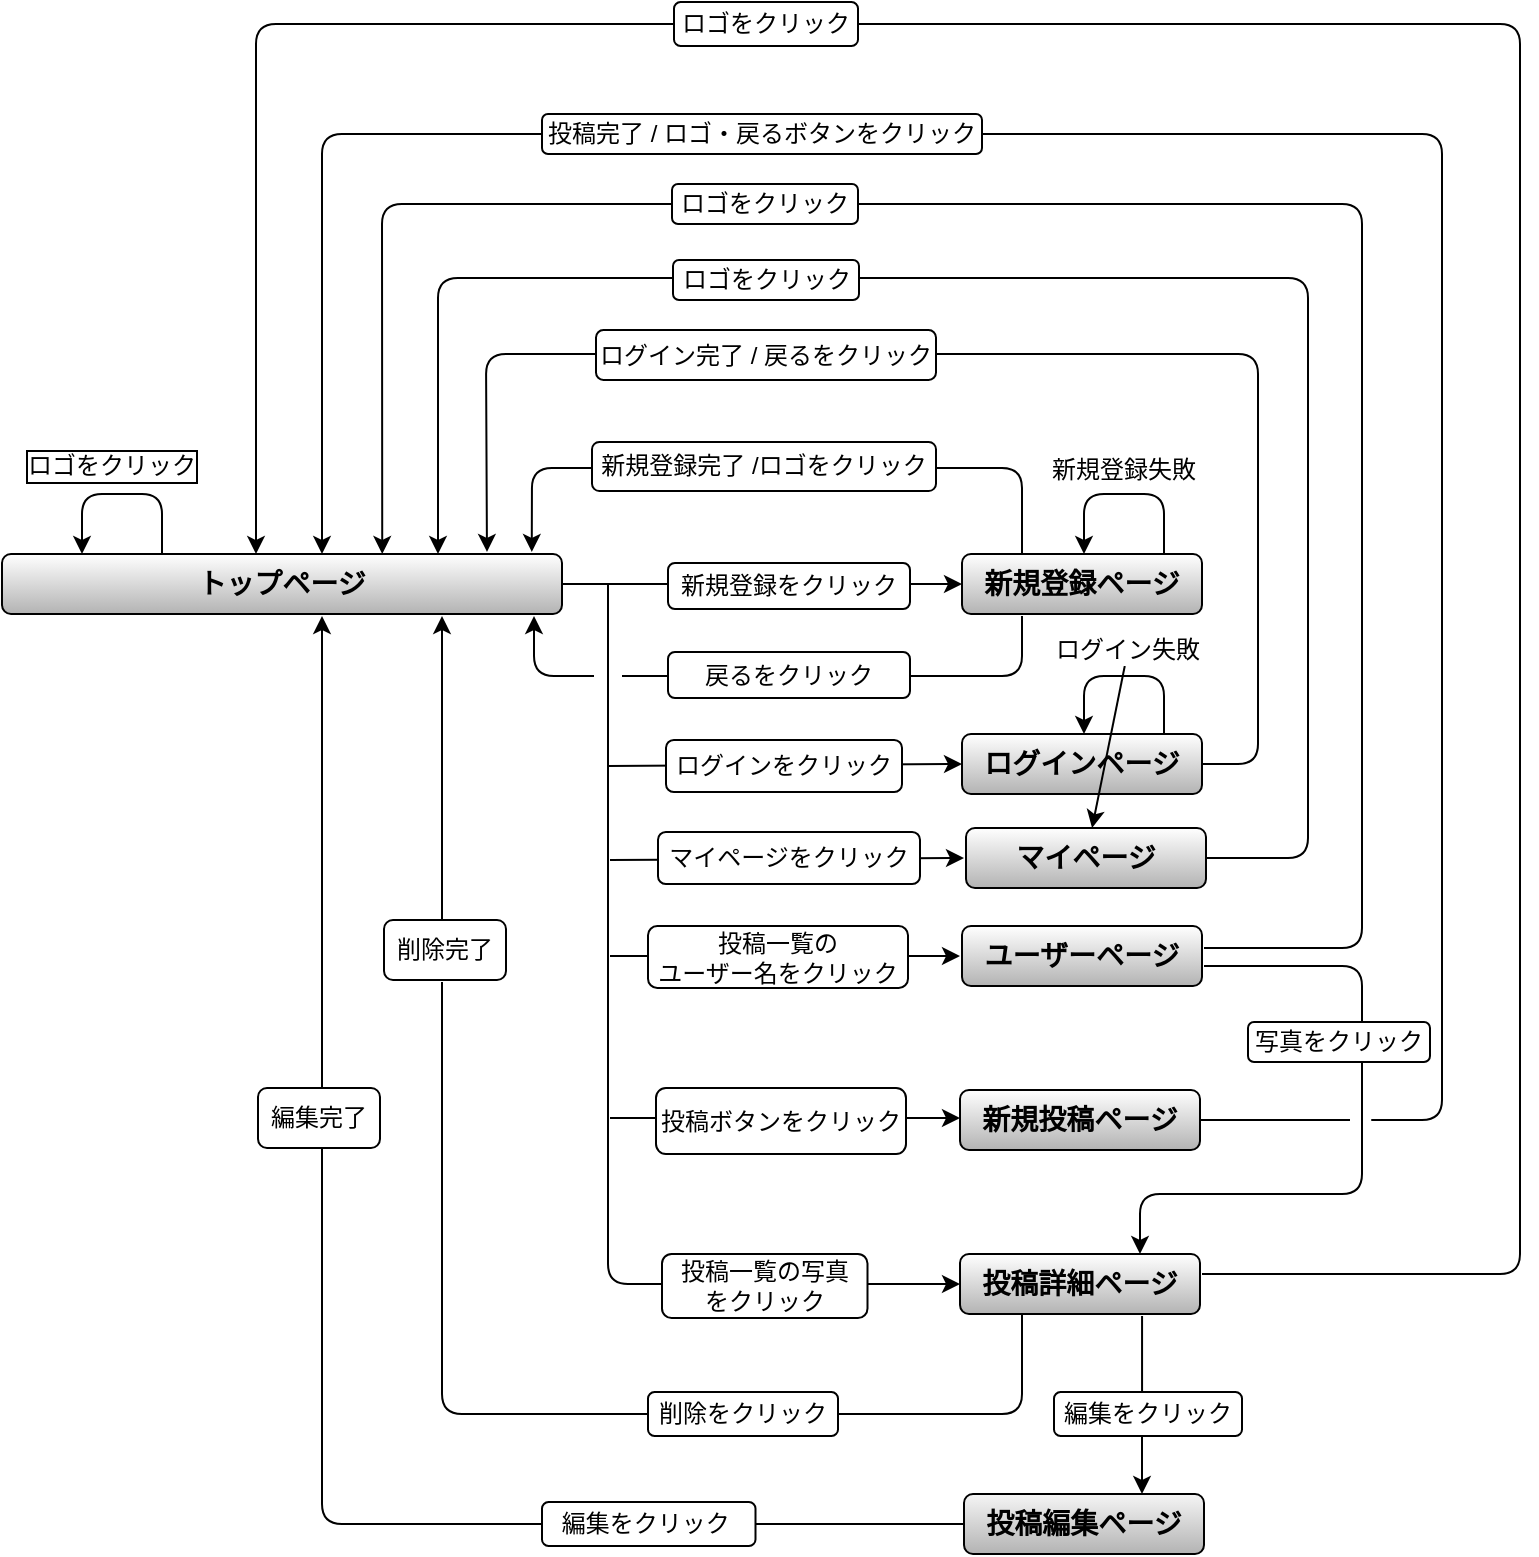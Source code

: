 <mxfile>
    <diagram id="iaVXJnA-ktygiHfRcyiL" name="ページ1">
        <mxGraphModel dx="972" dy="1236" grid="0" gridSize="10" guides="1" tooltips="1" connect="1" arrows="1" fold="1" page="0" pageScale="1" pageWidth="827" pageHeight="1169" background="#FFFFFF" math="0" shadow="0">
            <root>
                <mxCell id="0"/>
                <mxCell id="1" parent="0"/>
                <mxCell id="114" value="" style="endArrow=none;html=1;rounded=1;strokeColor=#000000;fontColor=#000000;labelBackgroundColor=#FFFFFF;" parent="1" edge="1">
                    <mxGeometry width="50" height="50" relative="1" as="geometry">
                        <mxPoint x="390" y="480.0" as="sourcePoint"/>
                        <mxPoint x="100" y="314" as="targetPoint"/>
                        <Array as="points">
                            <mxPoint x="390" y="530"/>
                            <mxPoint x="100" y="530"/>
                        </Array>
                    </mxGeometry>
                </mxCell>
                <mxCell id="26" value="" style="endArrow=classic;html=1;rounded=1;strokeColor=#000000;fontColor=#000000;labelBackgroundColor=#FFFFFF;" parent="1" edge="1">
                    <mxGeometry width="50" height="50" relative="1" as="geometry">
                        <mxPoint x="580" y="383" as="sourcePoint"/>
                        <mxPoint x="40" y="100" as="targetPoint"/>
                        <Array as="points">
                            <mxPoint x="560" y="383"/>
                            <mxPoint x="600" y="383"/>
                            <mxPoint x="600" y="-110"/>
                            <mxPoint x="40" y="-110"/>
                        </Array>
                    </mxGeometry>
                </mxCell>
                <mxCell id="35" value="" style="endArrow=classic;html=1;rounded=1;strokeColor=#000000;fontColor=#000000;labelBackgroundColor=#FFFFFF;" parent="1" edge="1">
                    <mxGeometry width="50" height="50" relative="1" as="geometry">
                        <mxPoint x="480" y="460" as="sourcePoint"/>
                        <mxPoint x="7" y="100" as="targetPoint"/>
                        <Array as="points">
                            <mxPoint x="639" y="460"/>
                            <mxPoint x="639" y="155"/>
                            <mxPoint x="639" y="-165"/>
                            <mxPoint x="7" y="-165"/>
                        </Array>
                    </mxGeometry>
                </mxCell>
                <mxCell id="2" value="&lt;b&gt;&lt;font style=&quot;font-size: 14px&quot;&gt;トップページ&lt;/font&gt;&lt;/b&gt;" style="rounded=1;whiteSpace=wrap;html=1;fillColor=#FFFFFF;strokeColor=#000000;gradientColor=#B3B3B3;fontColor=#000000;labelBackgroundColor=none;" parent="1" vertex="1">
                    <mxGeometry x="-120" y="100" width="280" height="30" as="geometry"/>
                </mxCell>
                <mxCell id="6" value="&lt;b&gt;&lt;font style=&quot;font-size: 14px&quot;&gt;新規登録ページ&lt;/font&gt;&lt;/b&gt;" style="rounded=1;whiteSpace=wrap;html=1;fillColor=#FFFFFF;strokeColor=#000000;gradientColor=#B3B3B3;fontColor=#000000;labelBackgroundColor=none;" parent="1" vertex="1">
                    <mxGeometry x="360" y="100" width="120" height="30" as="geometry"/>
                </mxCell>
                <mxCell id="8" value="" style="endArrow=classic;html=1;exitX=0.25;exitY=0;exitDx=0;exitDy=0;rounded=1;strokeColor=#000000;fontColor=#000000;labelBackgroundColor=#FFFFFF;entryX=0.946;entryY=-0.035;entryDx=0;entryDy=0;entryPerimeter=0;" parent="1" source="6" target="2" edge="1">
                    <mxGeometry width="50" height="50" relative="1" as="geometry">
                        <mxPoint x="280" y="100" as="sourcePoint"/>
                        <mxPoint x="136" y="95" as="targetPoint"/>
                        <Array as="points">
                            <mxPoint x="390" y="57"/>
                            <mxPoint x="145" y="57"/>
                        </Array>
                    </mxGeometry>
                </mxCell>
                <mxCell id="9" value="新規登録完了 /ロゴをクリック" style="rounded=1;whiteSpace=wrap;html=1;strokeColor=#000000;fillColor=#FFFFFF;fontColor=#000000;labelBackgroundColor=#FFFFFF;" parent="1" vertex="1">
                    <mxGeometry x="175" y="44" width="172" height="24.5" as="geometry"/>
                </mxCell>
                <mxCell id="10" value="&lt;b&gt;&lt;font style=&quot;font-size: 14px&quot;&gt;ログインページ&lt;/font&gt;&lt;/b&gt;" style="rounded=1;whiteSpace=wrap;html=1;fillColor=#FFFFFF;strokeColor=#000000;gradientColor=#B3B3B3;fontColor=#000000;labelBackgroundColor=none;" parent="1" vertex="1">
                    <mxGeometry x="360" y="190" width="120" height="30" as="geometry"/>
                </mxCell>
                <mxCell id="11" value="" style="endArrow=classic;html=1;entryX=0;entryY=0.5;entryDx=0;entryDy=0;verticalAlign=bottom;endFill=1;rounded=1;strokeColor=#000000;fontColor=#000000;labelBackgroundColor=#FFFFFF;" parent="1" source="2" target="6" edge="1">
                    <mxGeometry width="50" height="50" relative="1" as="geometry">
                        <mxPoint x="161" y="115" as="sourcePoint"/>
                        <mxPoint x="221" y="116" as="targetPoint"/>
                    </mxGeometry>
                </mxCell>
                <mxCell id="13" value="" style="endArrow=none;html=1;entryX=0;entryY=0.5;entryDx=0;entryDy=0;startArrow=classic;startFill=1;rounded=1;strokeColor=#000000;fontColor=#000000;labelBackgroundColor=#FFFFFF;" parent="1" edge="1">
                    <mxGeometry width="50" height="50" relative="1" as="geometry">
                        <mxPoint x="360" y="205" as="sourcePoint"/>
                        <mxPoint x="183" y="206" as="targetPoint"/>
                    </mxGeometry>
                </mxCell>
                <mxCell id="14" value="" style="endArrow=none;html=1;rounded=1;strokeColor=#000000;fontColor=#000000;labelBackgroundColor=#FFFFFF;" parent="1" edge="1">
                    <mxGeometry width="50" height="50" relative="1" as="geometry">
                        <mxPoint x="183" y="115" as="sourcePoint"/>
                        <mxPoint x="183" y="355" as="targetPoint"/>
                    </mxGeometry>
                </mxCell>
                <mxCell id="16" value="" style="endArrow=classic;html=1;exitX=1;exitY=0.5;exitDx=0;exitDy=0;rounded=1;strokeColor=#000000;fontColor=#000000;labelBackgroundColor=#FFFFFF;entryX=0.866;entryY=-0.035;entryDx=0;entryDy=0;entryPerimeter=0;" parent="1" source="10" target="2" edge="1">
                    <mxGeometry width="50" height="50" relative="1" as="geometry">
                        <mxPoint x="540" y="80" as="sourcePoint"/>
                        <mxPoint x="95" y="100" as="targetPoint"/>
                        <Array as="points">
                            <mxPoint x="508" y="205"/>
                            <mxPoint x="508"/>
                            <mxPoint x="122"/>
                        </Array>
                    </mxGeometry>
                </mxCell>
                <mxCell id="17" value="ログイン完了&amp;nbsp;/ 戻るをクリック" style="rounded=1;whiteSpace=wrap;html=1;strokeColor=#000000;fontColor=#000000;labelBackgroundColor=#FFFFFF;fillColor=#FFFFFF;" parent="1" vertex="1">
                    <mxGeometry x="177" y="-12" width="170" height="25" as="geometry"/>
                </mxCell>
                <mxCell id="19" value="" style="endArrow=classic;html=1;entryX=0;entryY=0.5;entryDx=0;entryDy=0;endFill=1;rounded=1;strokeColor=#000000;fontColor=#000000;labelBackgroundColor=#FFFFFF;" parent="1" edge="1">
                    <mxGeometry width="50" height="50" relative="1" as="geometry">
                        <mxPoint x="184" y="301" as="sourcePoint"/>
                        <mxPoint x="359" y="301" as="targetPoint"/>
                    </mxGeometry>
                </mxCell>
                <mxCell id="20" value="&lt;b&gt;&lt;font style=&quot;font-size: 14px&quot;&gt;ユーザーページ&lt;/font&gt;&lt;/b&gt;" style="rounded=1;whiteSpace=wrap;html=1;fillColor=#FFFFFF;strokeColor=#000000;gradientColor=#B3B3B3;labelBackgroundColor=none;fontColor=#000000;" parent="1" vertex="1">
                    <mxGeometry x="360" y="286" width="120" height="30" as="geometry"/>
                </mxCell>
                <mxCell id="22" value="&lt;b&gt;&lt;font style=&quot;font-size: 14px&quot;&gt;新規投稿ページ&lt;/font&gt;&lt;/b&gt;" style="rounded=1;whiteSpace=wrap;html=1;fillColor=#FFFFFF;gradientColor=#B3B3B3;strokeColor=#000000;fontColor=#000000;labelBackgroundColor=none;" parent="1" vertex="1">
                    <mxGeometry x="359" y="368" width="120" height="30" as="geometry"/>
                </mxCell>
                <mxCell id="23" value="" style="endArrow=classic;html=1;entryX=0.679;entryY=0;entryDx=0;entryDy=0;entryPerimeter=0;rounded=1;strokeColor=#000000;fontColor=#000000;labelBackgroundColor=#FFFFFF;spacingLeft=0;" parent="1" target="2" edge="1">
                    <mxGeometry width="50" height="50" relative="1" as="geometry">
                        <mxPoint x="481" y="297" as="sourcePoint"/>
                        <mxPoint x="71" y="100" as="targetPoint"/>
                        <Array as="points">
                            <mxPoint x="560" y="297"/>
                            <mxPoint x="560" y="-75"/>
                            <mxPoint x="70" y="-75"/>
                        </Array>
                    </mxGeometry>
                </mxCell>
                <mxCell id="25" value="ロゴをクリック" style="rounded=1;whiteSpace=wrap;html=1;strokeColor=#000000;fillColor=#FFFFFF;fontColor=#000000;labelBackgroundColor=#FFFFFF;" parent="1" vertex="1">
                    <mxGeometry x="215" y="-85" width="93" height="20" as="geometry"/>
                </mxCell>
                <mxCell id="31" value="" style="endArrow=classic;html=1;entryX=0;entryY=0.5;entryDx=0;entryDy=0;endFill=1;rounded=1;strokeColor=#000000;fontColor=#000000;labelBackgroundColor=#FFFFFF;" parent="1" edge="1" target="32">
                    <mxGeometry width="50" height="50" relative="1" as="geometry">
                        <mxPoint x="183" y="355" as="sourcePoint"/>
                        <mxPoint x="352" y="465" as="targetPoint"/>
                        <Array as="points">
                            <mxPoint x="183" y="465"/>
                        </Array>
                    </mxGeometry>
                </mxCell>
                <mxCell id="32" value="&lt;b&gt;&lt;font style=&quot;font-size: 14px&quot;&gt;投稿詳細ページ&lt;/font&gt;&lt;/b&gt;" style="rounded=1;whiteSpace=wrap;html=1;fillColor=#FFFFFF;gradientColor=#B3B3B3;strokeColor=#000000;fontColor=#000000;labelBackgroundColor=none;" parent="1" vertex="1">
                    <mxGeometry x="359" y="450" width="120" height="30" as="geometry"/>
                </mxCell>
                <mxCell id="39" value="" style="endArrow=classic;html=1;exitX=0.667;exitY=1.067;exitDx=0;exitDy=0;exitPerimeter=0;endFill=1;rounded=1;strokeColor=#000000;fontColor=#000000;labelBackgroundColor=#FFFFFF;" parent="1" edge="1">
                    <mxGeometry width="50" height="50" relative="1" as="geometry">
                        <mxPoint x="450.04" y="481.01" as="sourcePoint"/>
                        <mxPoint x="450" y="570" as="targetPoint"/>
                    </mxGeometry>
                </mxCell>
                <mxCell id="40" value="&lt;b&gt;&lt;font style=&quot;font-size: 14px&quot;&gt;投稿編集ページ&lt;/font&gt;&lt;/b&gt;" style="rounded=1;whiteSpace=wrap;html=1;fillColor=#f5f5f5;gradientColor=#b3b3b3;strokeColor=#000000;fontColor=#000000;labelBackgroundColor=none;" parent="1" vertex="1">
                    <mxGeometry x="361" y="570" width="120" height="30" as="geometry"/>
                </mxCell>
                <mxCell id="41" value="" style="endArrow=classic;html=1;exitX=0;exitY=0.5;exitDx=0;exitDy=0;rounded=1;strokeColor=#000000;fontColor=#000000;labelBackgroundColor=#FFFFFF;" parent="1" source="40" edge="1">
                    <mxGeometry width="50" height="50" relative="1" as="geometry">
                        <mxPoint x="282" y="475" as="sourcePoint"/>
                        <mxPoint x="40" y="131" as="targetPoint"/>
                        <Array as="points">
                            <mxPoint x="40" y="585"/>
                        </Array>
                    </mxGeometry>
                </mxCell>
                <mxCell id="42" value="" style="endArrow=classic;html=1;rounded=1;strokeColor=#000000;fontColor=#000000;labelBackgroundColor=#FFFFFF;startArrow=none;" parent="1" edge="1">
                    <mxGeometry width="50" height="50" relative="1" as="geometry">
                        <mxPoint x="100" y="285" as="sourcePoint"/>
                        <mxPoint x="100" y="131" as="targetPoint"/>
                        <Array as="points"/>
                    </mxGeometry>
                </mxCell>
                <mxCell id="44" value="削除をクリック" style="rounded=1;whiteSpace=wrap;html=1;strokeColor=#000000;fillColor=#FFFFFF;fontColor=#000000;labelBackgroundColor=none;gradientColor=none;align=center;" parent="1" vertex="1">
                    <mxGeometry x="203" y="519" width="95" height="22" as="geometry"/>
                </mxCell>
                <mxCell id="45" value="編集完了" style="rounded=1;whiteSpace=wrap;html=1;strokeColor=#000000;fillColor=#FFFFFF;fontColor=#000000;labelBackgroundColor=none;" parent="1" vertex="1">
                    <mxGeometry x="8" y="367" width="61" height="30" as="geometry"/>
                </mxCell>
                <mxCell id="50" value="投稿一覧の写真&lt;br&gt;をクリック" style="rounded=1;whiteSpace=wrap;html=1;strokeColor=#000000;fillColor=#FFFFFF;fontColor=#000000;labelBackgroundColor=none;" parent="1" vertex="1">
                    <mxGeometry x="210" y="450" width="102.75" height="32" as="geometry"/>
                </mxCell>
                <mxCell id="52" value="投稿一覧の&lt;br&gt;ユーザー名をクリック" style="rounded=1;whiteSpace=wrap;html=1;strokeColor=#000000;fillColor=#FFFFFF;fontColor=#000000;labelBackgroundColor=none;" parent="1" vertex="1">
                    <mxGeometry x="203" y="286" width="130" height="31" as="geometry"/>
                </mxCell>
                <mxCell id="53" value="ログインをクリック" style="rounded=1;whiteSpace=wrap;html=1;strokeColor=#000000;fillColor=#FFFFFF;fontColor=#000000;labelBackgroundColor=#FFFFFF;" parent="1" vertex="1">
                    <mxGeometry x="212" y="193" width="118" height="26" as="geometry"/>
                </mxCell>
                <mxCell id="54" value="新規登録をクリック" style="rounded=1;whiteSpace=wrap;html=1;strokeColor=#000000;fillColor=#FFFFFF;fontColor=#000000;labelBackgroundColor=#FFFFFF;" parent="1" vertex="1">
                    <mxGeometry x="213" y="104.5" width="121" height="23" as="geometry"/>
                </mxCell>
                <mxCell id="56" value="" style="endArrow=classic;html=1;rounded=1;strokeColor=#000000;fontColor=#000000;labelBackgroundColor=#FFFFFF;" parent="1" edge="1">
                    <mxGeometry width="50" height="50" relative="1" as="geometry">
                        <mxPoint x="461" y="190" as="sourcePoint"/>
                        <mxPoint x="421" y="190" as="targetPoint"/>
                        <Array as="points">
                            <mxPoint x="461" y="161"/>
                            <mxPoint x="421" y="161"/>
                        </Array>
                    </mxGeometry>
                </mxCell>
                <mxCell id="131" value="" style="edgeStyle=none;html=1;" edge="1" parent="1" source="57" target="126">
                    <mxGeometry relative="1" as="geometry"/>
                </mxCell>
                <mxCell id="57" value="ログイン失敗" style="rounded=1;whiteSpace=wrap;html=1;strokeColor=none;fillColor=none;fontColor=#000000;labelBackgroundColor=#FFFFFF;" parent="1" vertex="1">
                    <mxGeometry x="403" y="140" width="80" height="16" as="geometry"/>
                </mxCell>
                <mxCell id="58" value="" style="endArrow=classic;html=1;rounded=1;strokeColor=#000000;fontColor=#000000;labelBackgroundColor=#FFFFFF;" parent="1" edge="1">
                    <mxGeometry width="50" height="50" relative="1" as="geometry">
                        <mxPoint x="461" y="100" as="sourcePoint"/>
                        <mxPoint x="421" y="100" as="targetPoint"/>
                        <Array as="points">
                            <mxPoint x="461" y="70"/>
                            <mxPoint x="421" y="70"/>
                        </Array>
                    </mxGeometry>
                </mxCell>
                <mxCell id="60" value="新規登録失敗" style="rounded=1;whiteSpace=wrap;html=1;strokeColor=none;fillColor=none;fontColor=#000000;labelBackgroundColor=#FFFFFF;" parent="1" vertex="1">
                    <mxGeometry x="401" y="49.5" width="80" height="16" as="geometry"/>
                </mxCell>
                <mxCell id="70" value="ロゴをクリック" style="rounded=1;whiteSpace=wrap;html=1;strokeColor=none;fillColor=none;fontColor=#000000;labelBackgroundColor=none;labelBorderColor=default;" parent="1" vertex="1">
                    <mxGeometry x="-115" y="47" width="100" height="18.5" as="geometry"/>
                </mxCell>
                <mxCell id="71" value="" style="endArrow=classic;html=1;rounded=1;strokeColor=#000000;fontColor=#000000;labelBackgroundColor=#FFFFFF;" parent="1" edge="1">
                    <mxGeometry width="50" height="50" relative="1" as="geometry">
                        <mxPoint x="-40" y="100" as="sourcePoint"/>
                        <mxPoint x="-80" y="100" as="targetPoint"/>
                        <Array as="points">
                            <mxPoint x="-40" y="70"/>
                            <mxPoint x="-80" y="70"/>
                        </Array>
                    </mxGeometry>
                </mxCell>
                <mxCell id="81" value="" style="endArrow=classic;html=1;entryX=0;entryY=0.5;entryDx=0;entryDy=0;endFill=1;rounded=1;strokeColor=#000000;fontColor=#000000;labelBackgroundColor=#FFFFFF;" parent="1" edge="1">
                    <mxGeometry width="50" height="50" relative="1" as="geometry">
                        <mxPoint x="184" y="382" as="sourcePoint"/>
                        <mxPoint x="359" y="382" as="targetPoint"/>
                    </mxGeometry>
                </mxCell>
                <mxCell id="82" value="投稿ボタンをクリック" style="rounded=1;whiteSpace=wrap;html=1;strokeColor=#000000;fillColor=#FFFFFF;fontColor=#000000;labelBackgroundColor=none;" parent="1" vertex="1">
                    <mxGeometry x="207" y="367" width="125" height="33" as="geometry"/>
                </mxCell>
                <mxCell id="97" value="" style="endArrow=classic;html=1;entryX=0.75;entryY=0;entryDx=0;entryDy=0;rounded=1;strokeColor=#000000;fontColor=#000000;labelBackgroundColor=#FFFFFF;" parent="1" target="32" edge="1">
                    <mxGeometry width="50" height="50" relative="1" as="geometry">
                        <mxPoint x="481" y="306" as="sourcePoint"/>
                        <mxPoint x="480" y="460" as="targetPoint"/>
                        <Array as="points">
                            <mxPoint x="560" y="306"/>
                            <mxPoint x="560" y="374"/>
                            <mxPoint x="560" y="420"/>
                            <mxPoint x="449" y="420"/>
                        </Array>
                    </mxGeometry>
                </mxCell>
                <mxCell id="98" value="写真をクリック" style="rounded=1;whiteSpace=wrap;html=1;strokeColor=#000000;fillColor=#FFFFFF;fontColor=#000000;labelBackgroundColor=none;" parent="1" vertex="1">
                    <mxGeometry x="503" y="334" width="91" height="20" as="geometry"/>
                </mxCell>
                <mxCell id="103" value="" style="endArrow=none;html=1;rounded=1;strokeColor=#000000;fontColor=#000000;labelBackgroundColor=#FFFFFF;" parent="1" edge="1">
                    <mxGeometry width="50" height="50" relative="1" as="geometry">
                        <mxPoint x="479" y="383" as="sourcePoint"/>
                        <mxPoint x="554" y="383" as="targetPoint"/>
                    </mxGeometry>
                </mxCell>
                <mxCell id="37" value="ロゴをクリック" style="rounded=1;whiteSpace=wrap;html=1;strokeColor=#000000;fillColor=#FFFFFF;fontColor=#000000;labelBackgroundColor=#FFFFFF;" parent="1" vertex="1">
                    <mxGeometry x="216" y="-176" width="92" height="22" as="geometry"/>
                </mxCell>
                <mxCell id="29" value="投稿完了 / ロゴ・戻るボタンをクリック" style="rounded=1;whiteSpace=wrap;html=1;strokeColor=#000000;fillColor=#FFFFFF;fontColor=#000000;labelBackgroundColor=#FFFFFF;" parent="1" vertex="1">
                    <mxGeometry x="150" y="-120" width="220" height="20" as="geometry"/>
                </mxCell>
                <mxCell id="113" value="編集をクリック&amp;nbsp;" style="rounded=1;whiteSpace=wrap;html=1;strokeColor=#000000;fillColor=#FFFFFF;fontColor=#000000;labelBackgroundColor=none;gradientColor=none;" parent="1" vertex="1">
                    <mxGeometry x="150" y="574" width="106.75" height="22" as="geometry"/>
                </mxCell>
                <mxCell id="111" value="削除完了" style="rounded=1;whiteSpace=wrap;html=1;strokeColor=#000000;fillColor=#FFFFFF;fontColor=#000000;labelBackgroundColor=none;" parent="1" vertex="1">
                    <mxGeometry x="71" y="283" width="61" height="30" as="geometry"/>
                </mxCell>
                <mxCell id="116" value="編集をクリック" style="rounded=1;whiteSpace=wrap;html=1;strokeColor=#000000;fillColor=#FFFFFF;fontColor=#000000;labelBackgroundColor=none;gradientColor=none;" parent="1" vertex="1">
                    <mxGeometry x="406" y="519" width="94" height="22" as="geometry"/>
                </mxCell>
                <mxCell id="120" value="" style="endArrow=none;html=1;rounded=1;strokeColor=#000000;fontColor=#000000;labelBackgroundColor=#FFFFFF;" parent="1" edge="1">
                    <mxGeometry width="50" height="50" relative="1" as="geometry">
                        <mxPoint x="190" y="161" as="sourcePoint"/>
                        <mxPoint x="390" y="131" as="targetPoint"/>
                        <Array as="points">
                            <mxPoint x="390" y="161"/>
                        </Array>
                    </mxGeometry>
                </mxCell>
                <mxCell id="122" value="" style="endArrow=classic;html=1;rounded=1;strokeColor=#000000;fontColor=#000000;labelBackgroundColor=#FFFFFF;" parent="1" edge="1">
                    <mxGeometry width="50" height="50" relative="1" as="geometry">
                        <mxPoint x="176" y="161" as="sourcePoint"/>
                        <mxPoint x="146" y="131" as="targetPoint"/>
                        <Array as="points">
                            <mxPoint x="146" y="161"/>
                        </Array>
                    </mxGeometry>
                </mxCell>
                <mxCell id="123" value="戻るをクリック" style="rounded=1;whiteSpace=wrap;html=1;strokeColor=#000000;fillColor=#FFFFFF;fontColor=#000000;labelBackgroundColor=#FFFFFF;" parent="1" vertex="1">
                    <mxGeometry x="213" y="149" width="121" height="23" as="geometry"/>
                </mxCell>
                <mxCell id="124" value="" style="endArrow=none;html=1;entryX=0;entryY=0.5;entryDx=0;entryDy=0;startArrow=classic;startFill=1;rounded=1;strokeColor=#000000;fontColor=#000000;labelBackgroundColor=#FFFFFF;" parent="1" edge="1">
                    <mxGeometry width="50" height="50" relative="1" as="geometry">
                        <mxPoint x="361" y="252.0" as="sourcePoint"/>
                        <mxPoint x="184" y="253" as="targetPoint"/>
                    </mxGeometry>
                </mxCell>
                <mxCell id="125" value="マイページをクリック" style="rounded=1;whiteSpace=wrap;html=1;strokeColor=#000000;fillColor=#FFFFFF;fontColor=#000000;labelBackgroundColor=#FFFFFF;" parent="1" vertex="1">
                    <mxGeometry x="208" y="239" width="131" height="26" as="geometry"/>
                </mxCell>
                <mxCell id="126" value="&lt;b&gt;&lt;font style=&quot;font-size: 14px&quot;&gt;マイページ&lt;/font&gt;&lt;/b&gt;" style="rounded=1;whiteSpace=wrap;html=1;fillColor=#FFFFFF;strokeColor=#000000;gradientColor=#B3B3B3;fontColor=#000000;labelBackgroundColor=none;" parent="1" vertex="1">
                    <mxGeometry x="362" y="237" width="120" height="30" as="geometry"/>
                </mxCell>
                <mxCell id="127" value="" style="endArrow=classic;html=1;exitX=1;exitY=0.5;exitDx=0;exitDy=0;rounded=1;strokeColor=#000000;fontColor=#000000;labelBackgroundColor=#FFFFFF;" parent="1" edge="1">
                    <mxGeometry width="50" height="50" relative="1" as="geometry">
                        <mxPoint x="482" y="252.0" as="sourcePoint"/>
                        <mxPoint x="98" y="100" as="targetPoint"/>
                        <Array as="points">
                            <mxPoint x="533" y="252"/>
                            <mxPoint x="533" y="-38"/>
                            <mxPoint x="98" y="-38"/>
                        </Array>
                    </mxGeometry>
                </mxCell>
                <mxCell id="130" value="ロゴをクリック" style="rounded=1;whiteSpace=wrap;html=1;strokeColor=#000000;fillColor=#FFFFFF;fontColor=#000000;labelBackgroundColor=#FFFFFF;" parent="1" vertex="1">
                    <mxGeometry x="215.5" y="-47" width="93" height="20" as="geometry"/>
                </mxCell>
            </root>
        </mxGraphModel>
    </diagram>
</mxfile>